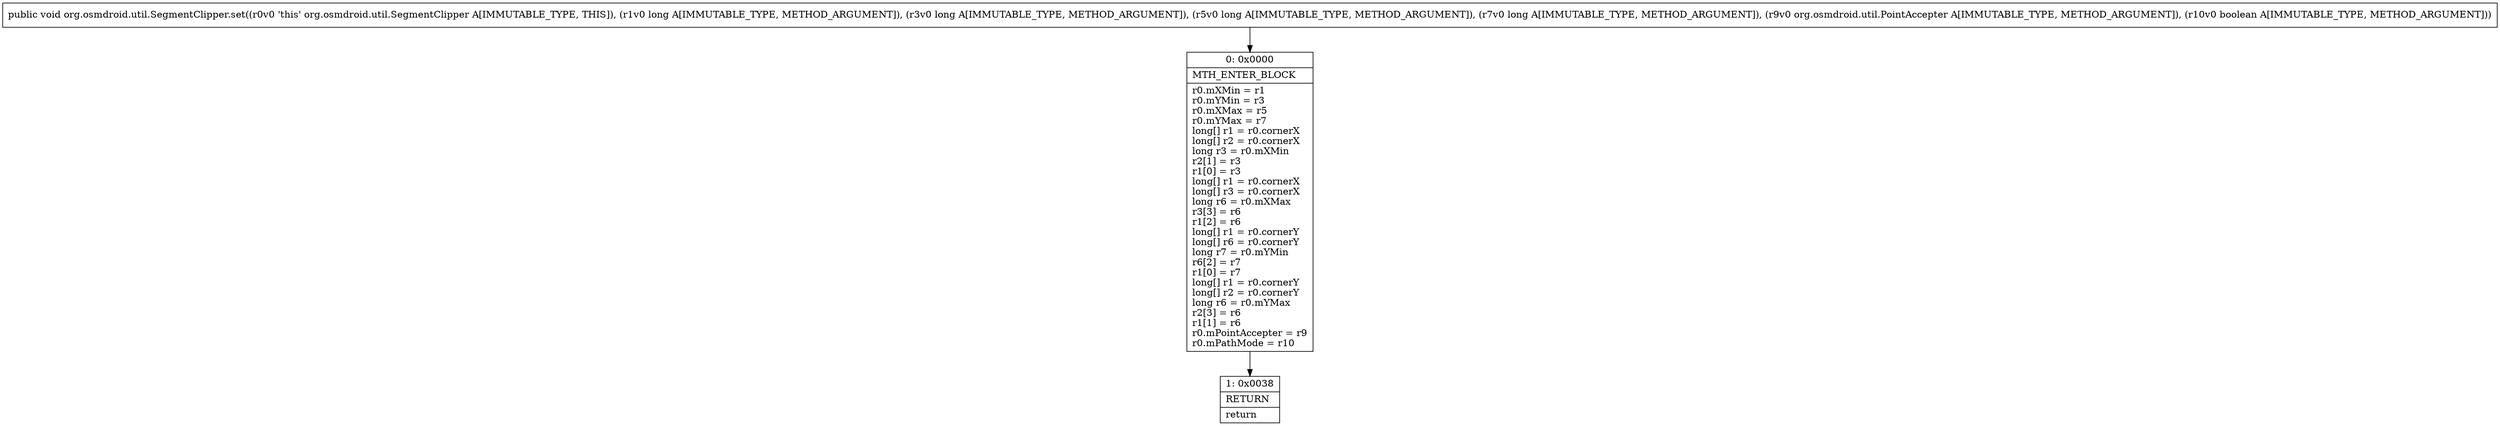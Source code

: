 digraph "CFG fororg.osmdroid.util.SegmentClipper.set(JJJJLorg\/osmdroid\/util\/PointAccepter;Z)V" {
Node_0 [shape=record,label="{0\:\ 0x0000|MTH_ENTER_BLOCK\l|r0.mXMin = r1\lr0.mYMin = r3\lr0.mXMax = r5\lr0.mYMax = r7\llong[] r1 = r0.cornerX\llong[] r2 = r0.cornerX\llong r3 = r0.mXMin\lr2[1] = r3\lr1[0] = r3\llong[] r1 = r0.cornerX\llong[] r3 = r0.cornerX\llong r6 = r0.mXMax\lr3[3] = r6\lr1[2] = r6\llong[] r1 = r0.cornerY\llong[] r6 = r0.cornerY\llong r7 = r0.mYMin\lr6[2] = r7\lr1[0] = r7\llong[] r1 = r0.cornerY\llong[] r2 = r0.cornerY\llong r6 = r0.mYMax\lr2[3] = r6\lr1[1] = r6\lr0.mPointAccepter = r9\lr0.mPathMode = r10\l}"];
Node_1 [shape=record,label="{1\:\ 0x0038|RETURN\l|return\l}"];
MethodNode[shape=record,label="{public void org.osmdroid.util.SegmentClipper.set((r0v0 'this' org.osmdroid.util.SegmentClipper A[IMMUTABLE_TYPE, THIS]), (r1v0 long A[IMMUTABLE_TYPE, METHOD_ARGUMENT]), (r3v0 long A[IMMUTABLE_TYPE, METHOD_ARGUMENT]), (r5v0 long A[IMMUTABLE_TYPE, METHOD_ARGUMENT]), (r7v0 long A[IMMUTABLE_TYPE, METHOD_ARGUMENT]), (r9v0 org.osmdroid.util.PointAccepter A[IMMUTABLE_TYPE, METHOD_ARGUMENT]), (r10v0 boolean A[IMMUTABLE_TYPE, METHOD_ARGUMENT])) }"];
MethodNode -> Node_0;
Node_0 -> Node_1;
}

